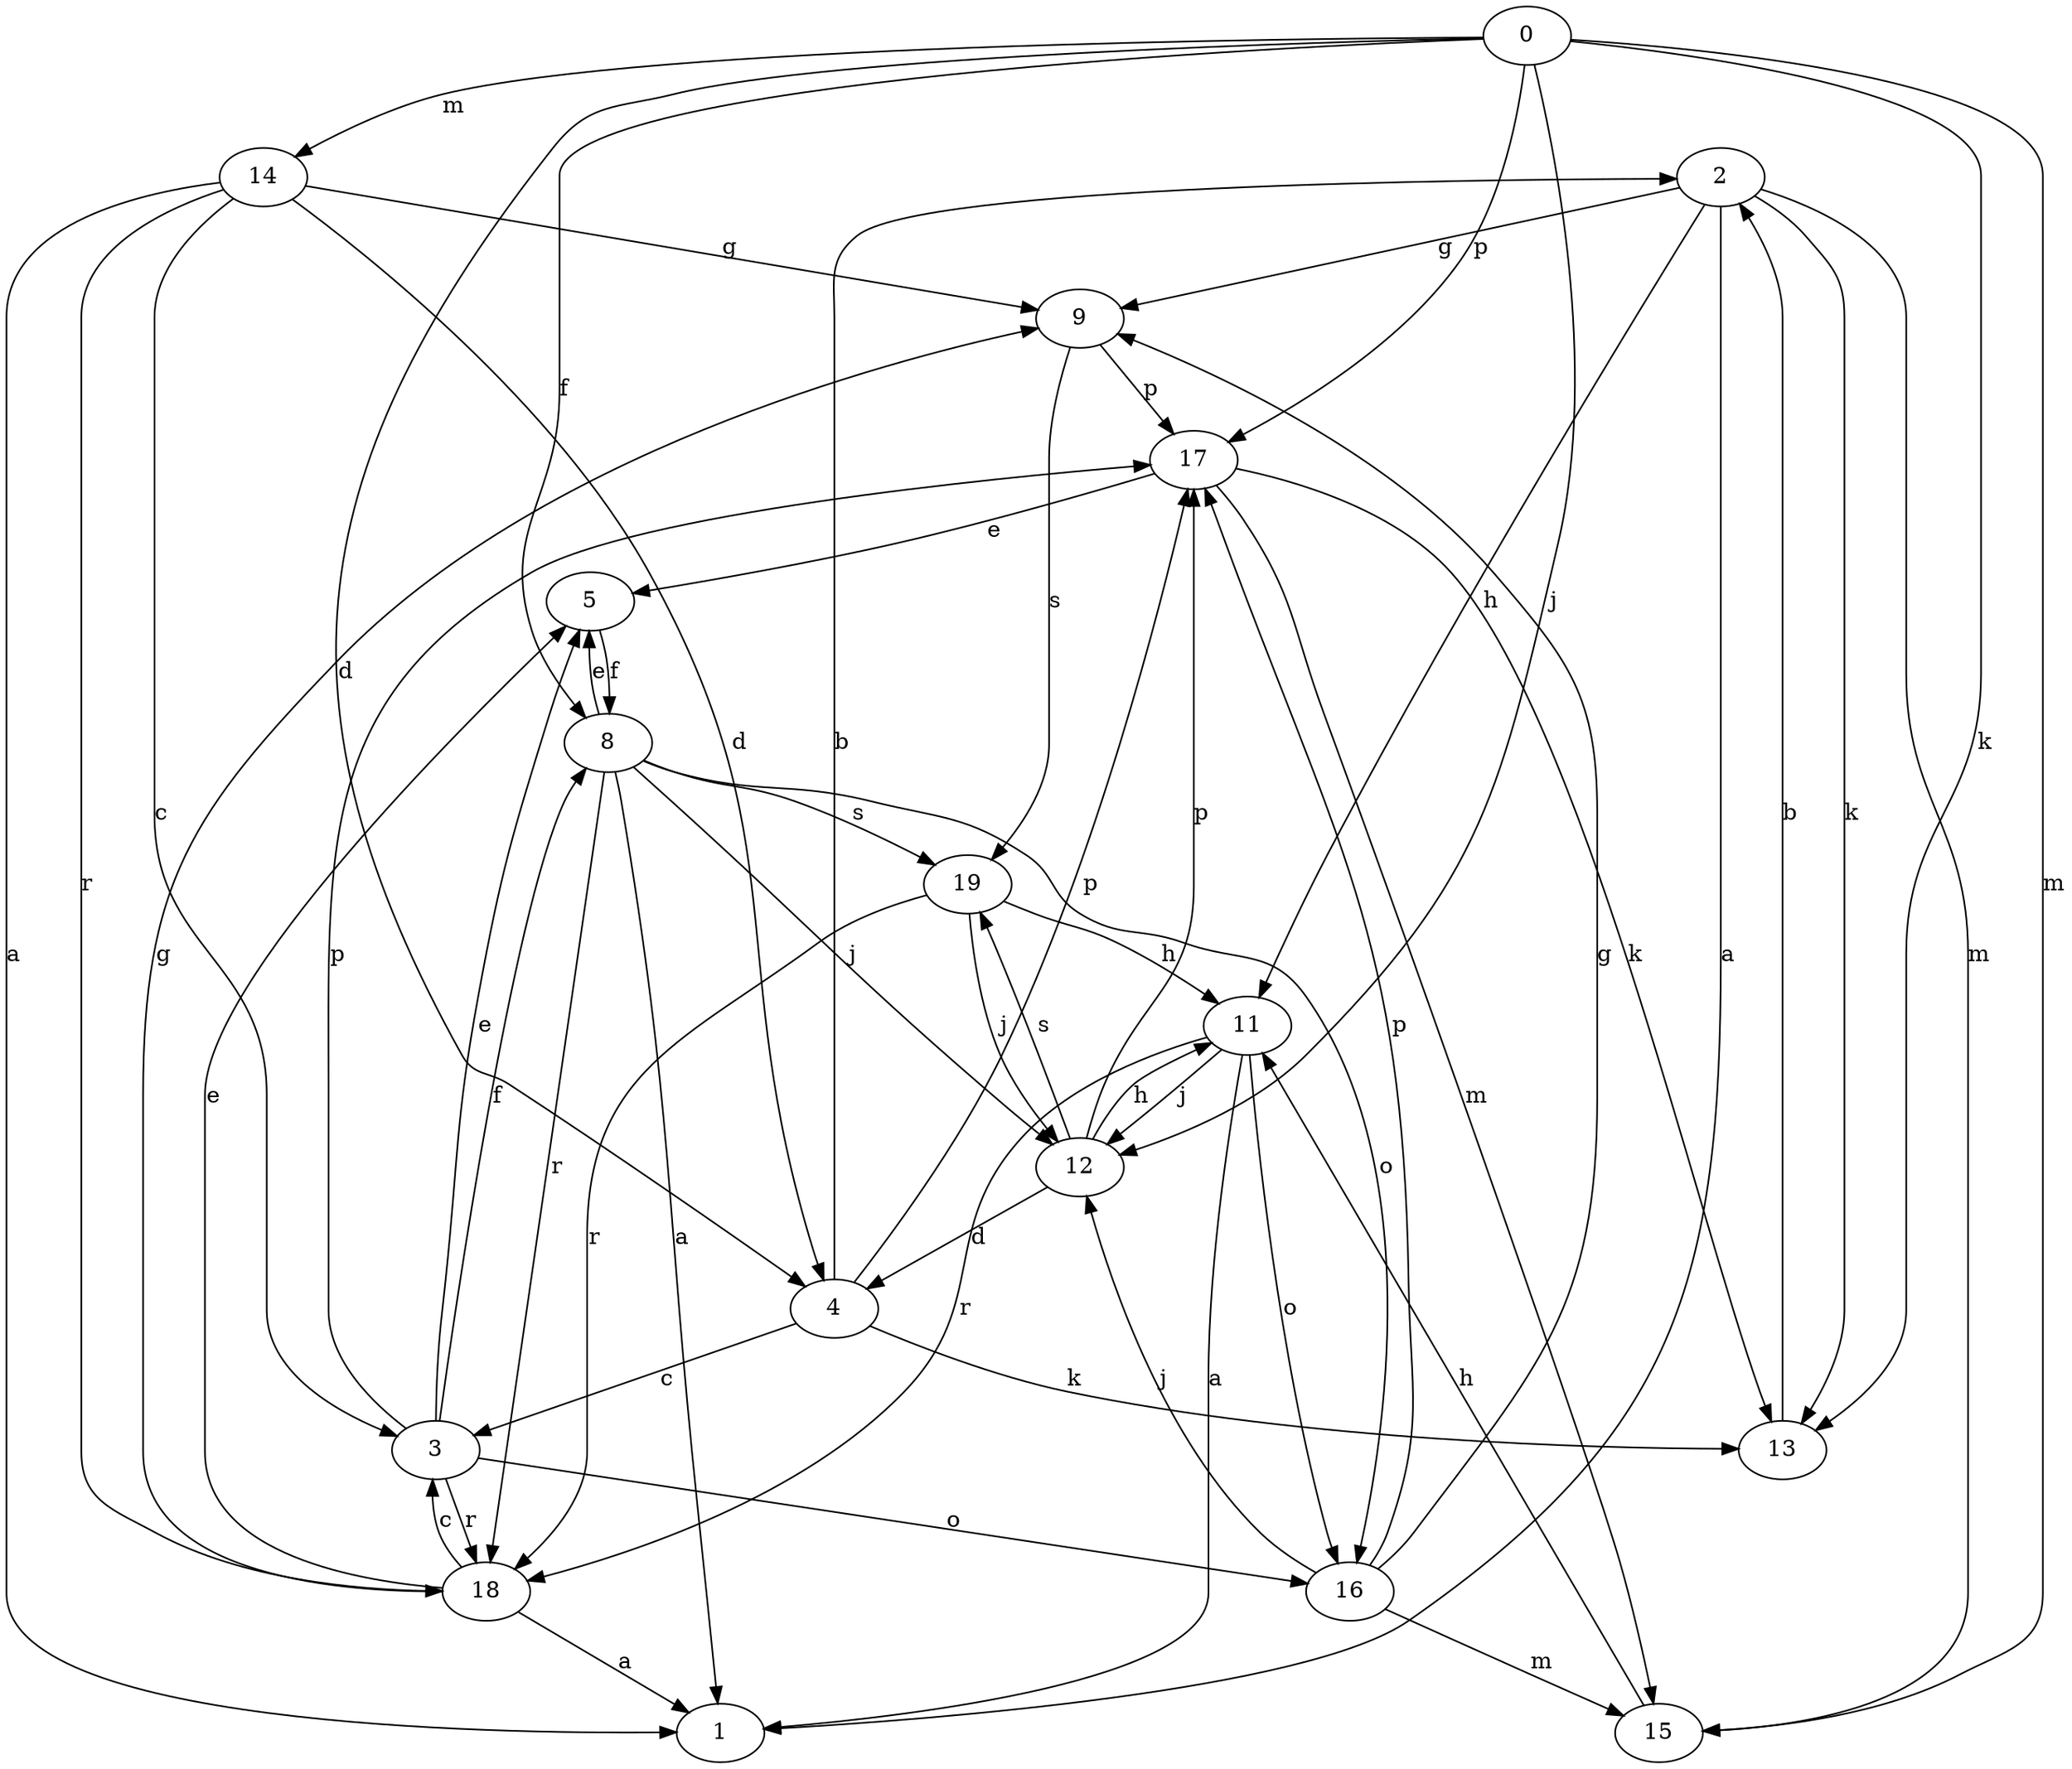 strict digraph  {
1;
2;
3;
4;
5;
0;
8;
9;
11;
12;
13;
14;
15;
16;
17;
18;
19;
2 -> 1  [label=a];
2 -> 9  [label=g];
2 -> 11  [label=h];
2 -> 13  [label=k];
2 -> 15  [label=m];
3 -> 5  [label=e];
3 -> 8  [label=f];
3 -> 16  [label=o];
3 -> 17  [label=p];
3 -> 18  [label=r];
4 -> 2  [label=b];
4 -> 3  [label=c];
4 -> 13  [label=k];
4 -> 17  [label=p];
5 -> 8  [label=f];
0 -> 4  [label=d];
0 -> 8  [label=f];
0 -> 12  [label=j];
0 -> 13  [label=k];
0 -> 14  [label=m];
0 -> 15  [label=m];
0 -> 17  [label=p];
8 -> 1  [label=a];
8 -> 5  [label=e];
8 -> 12  [label=j];
8 -> 16  [label=o];
8 -> 18  [label=r];
8 -> 19  [label=s];
9 -> 17  [label=p];
9 -> 19  [label=s];
11 -> 1  [label=a];
11 -> 12  [label=j];
11 -> 16  [label=o];
11 -> 18  [label=r];
12 -> 4  [label=d];
12 -> 11  [label=h];
12 -> 17  [label=p];
12 -> 19  [label=s];
13 -> 2  [label=b];
14 -> 1  [label=a];
14 -> 3  [label=c];
14 -> 4  [label=d];
14 -> 9  [label=g];
14 -> 18  [label=r];
15 -> 11  [label=h];
16 -> 9  [label=g];
16 -> 12  [label=j];
16 -> 15  [label=m];
16 -> 17  [label=p];
17 -> 5  [label=e];
17 -> 13  [label=k];
17 -> 15  [label=m];
18 -> 1  [label=a];
18 -> 3  [label=c];
18 -> 5  [label=e];
18 -> 9  [label=g];
19 -> 11  [label=h];
19 -> 12  [label=j];
19 -> 18  [label=r];
}

